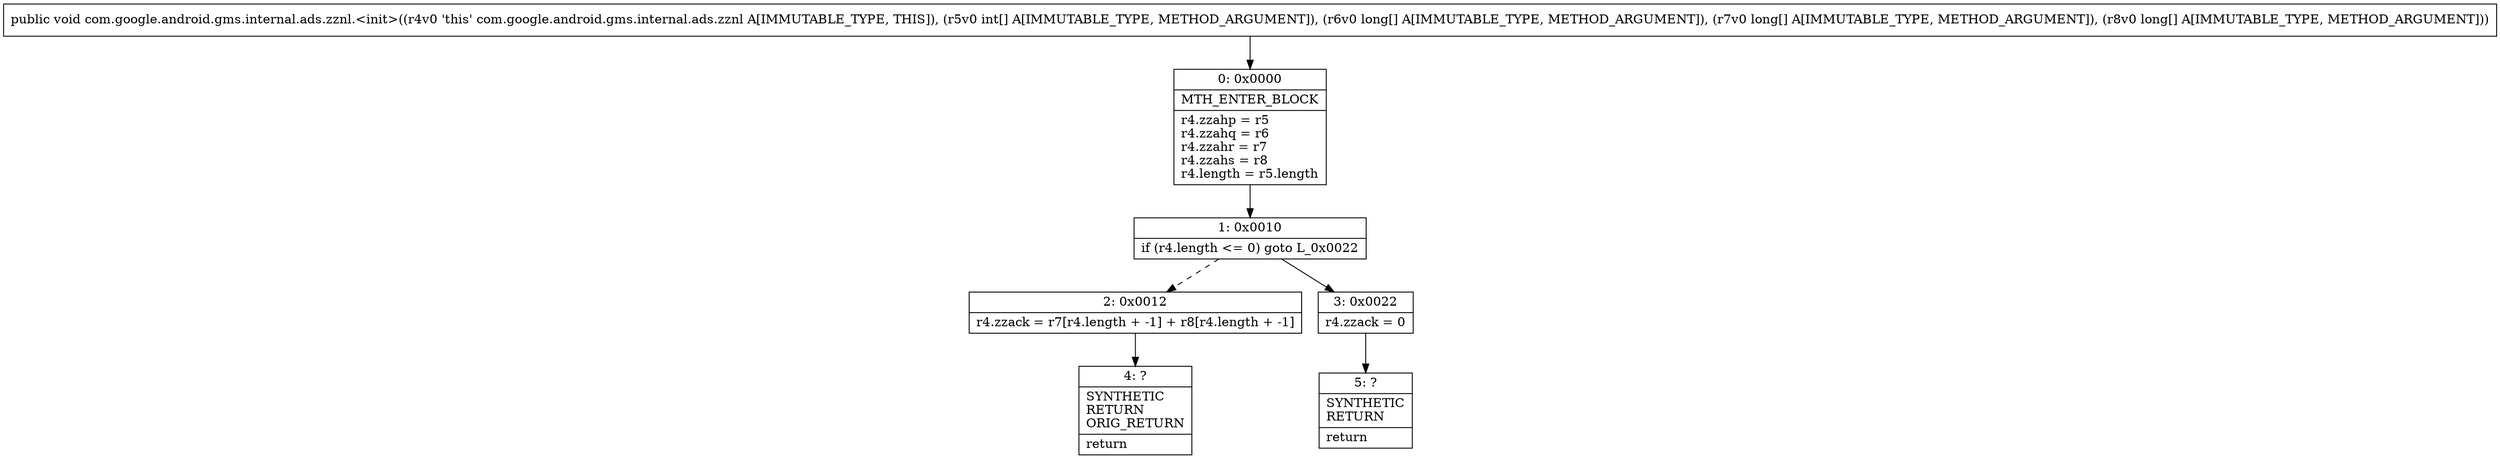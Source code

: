 digraph "CFG forcom.google.android.gms.internal.ads.zznl.\<init\>([I[J[J[J)V" {
Node_0 [shape=record,label="{0\:\ 0x0000|MTH_ENTER_BLOCK\l|r4.zzahp = r5\lr4.zzahq = r6\lr4.zzahr = r7\lr4.zzahs = r8\lr4.length = r5.length\l}"];
Node_1 [shape=record,label="{1\:\ 0x0010|if (r4.length \<= 0) goto L_0x0022\l}"];
Node_2 [shape=record,label="{2\:\ 0x0012|r4.zzack = r7[r4.length + \-1] + r8[r4.length + \-1]\l}"];
Node_3 [shape=record,label="{3\:\ 0x0022|r4.zzack = 0\l}"];
Node_4 [shape=record,label="{4\:\ ?|SYNTHETIC\lRETURN\lORIG_RETURN\l|return\l}"];
Node_5 [shape=record,label="{5\:\ ?|SYNTHETIC\lRETURN\l|return\l}"];
MethodNode[shape=record,label="{public void com.google.android.gms.internal.ads.zznl.\<init\>((r4v0 'this' com.google.android.gms.internal.ads.zznl A[IMMUTABLE_TYPE, THIS]), (r5v0 int[] A[IMMUTABLE_TYPE, METHOD_ARGUMENT]), (r6v0 long[] A[IMMUTABLE_TYPE, METHOD_ARGUMENT]), (r7v0 long[] A[IMMUTABLE_TYPE, METHOD_ARGUMENT]), (r8v0 long[] A[IMMUTABLE_TYPE, METHOD_ARGUMENT])) }"];
MethodNode -> Node_0;
Node_0 -> Node_1;
Node_1 -> Node_2[style=dashed];
Node_1 -> Node_3;
Node_2 -> Node_4;
Node_3 -> Node_5;
}

